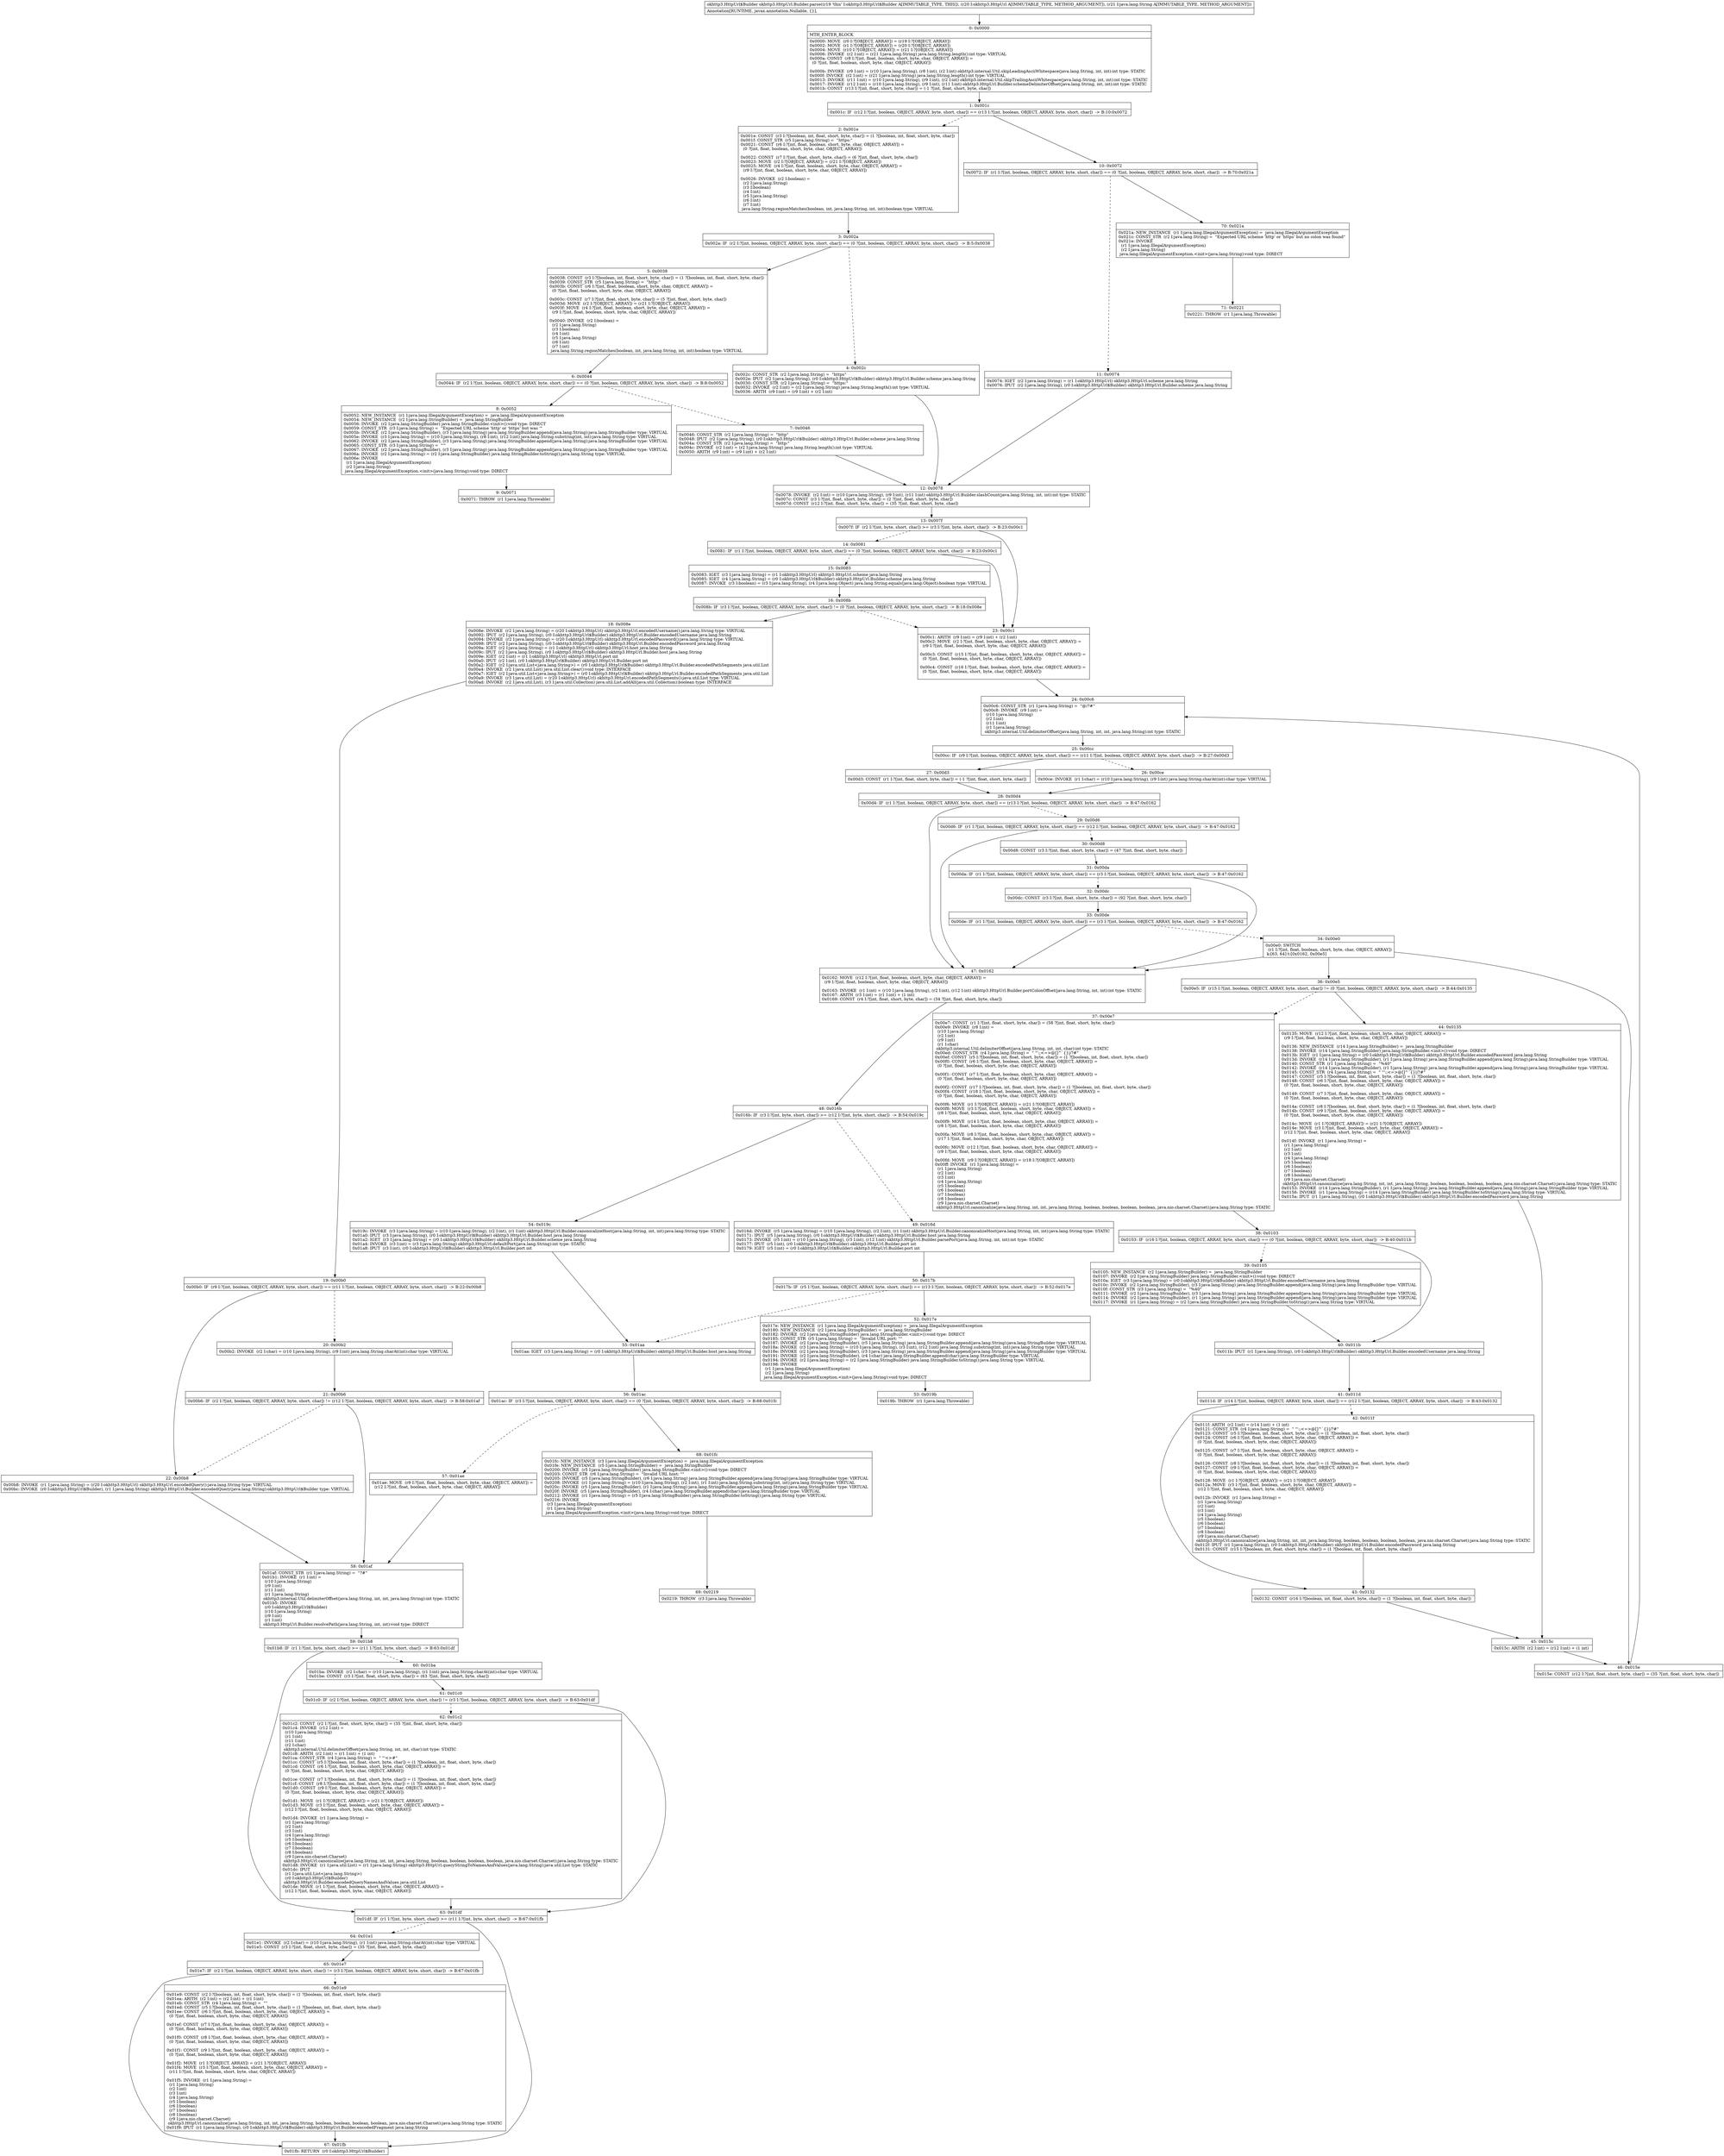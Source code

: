 digraph "CFG forokhttp3.HttpUrl.Builder.parse(Lokhttp3\/HttpUrl;Ljava\/lang\/String;)Lokhttp3\/HttpUrl$Builder;" {
Node_0 [shape=record,label="{0\:\ 0x0000|MTH_ENTER_BLOCK\l|0x0000: MOVE  (r0 I:?[OBJECT, ARRAY]) = (r19 I:?[OBJECT, ARRAY]) \l0x0002: MOVE  (r1 I:?[OBJECT, ARRAY]) = (r20 I:?[OBJECT, ARRAY]) \l0x0004: MOVE  (r10 I:?[OBJECT, ARRAY]) = (r21 I:?[OBJECT, ARRAY]) \l0x0006: INVOKE  (r2 I:int) = (r21 I:java.lang.String) java.lang.String.length():int type: VIRTUAL \l0x000a: CONST  (r8 I:?[int, float, boolean, short, byte, char, OBJECT, ARRAY]) = \l  (0 ?[int, float, boolean, short, byte, char, OBJECT, ARRAY])\l \l0x000b: INVOKE  (r9 I:int) = (r10 I:java.lang.String), (r8 I:int), (r2 I:int) okhttp3.internal.Util.skipLeadingAsciiWhitespace(java.lang.String, int, int):int type: STATIC \l0x000f: INVOKE  (r2 I:int) = (r21 I:java.lang.String) java.lang.String.length():int type: VIRTUAL \l0x0013: INVOKE  (r11 I:int) = (r10 I:java.lang.String), (r9 I:int), (r2 I:int) okhttp3.internal.Util.skipTrailingAsciiWhitespace(java.lang.String, int, int):int type: STATIC \l0x0017: INVOKE  (r12 I:int) = (r10 I:java.lang.String), (r9 I:int), (r11 I:int) okhttp3.HttpUrl.Builder.schemeDelimiterOffset(java.lang.String, int, int):int type: STATIC \l0x001b: CONST  (r13 I:?[int, float, short, byte, char]) = (\-1 ?[int, float, short, byte, char]) \l}"];
Node_1 [shape=record,label="{1\:\ 0x001c|0x001c: IF  (r12 I:?[int, boolean, OBJECT, ARRAY, byte, short, char]) == (r13 I:?[int, boolean, OBJECT, ARRAY, byte, short, char])  \-\> B:10:0x0072 \l}"];
Node_2 [shape=record,label="{2\:\ 0x001e|0x001e: CONST  (r3 I:?[boolean, int, float, short, byte, char]) = (1 ?[boolean, int, float, short, byte, char]) \l0x001f: CONST_STR  (r5 I:java.lang.String) =  \"https:\" \l0x0021: CONST  (r6 I:?[int, float, boolean, short, byte, char, OBJECT, ARRAY]) = \l  (0 ?[int, float, boolean, short, byte, char, OBJECT, ARRAY])\l \l0x0022: CONST  (r7 I:?[int, float, short, byte, char]) = (6 ?[int, float, short, byte, char]) \l0x0023: MOVE  (r2 I:?[OBJECT, ARRAY]) = (r21 I:?[OBJECT, ARRAY]) \l0x0025: MOVE  (r4 I:?[int, float, boolean, short, byte, char, OBJECT, ARRAY]) = \l  (r9 I:?[int, float, boolean, short, byte, char, OBJECT, ARRAY])\l \l0x0026: INVOKE  (r2 I:boolean) = \l  (r2 I:java.lang.String)\l  (r3 I:boolean)\l  (r4 I:int)\l  (r5 I:java.lang.String)\l  (r6 I:int)\l  (r7 I:int)\l java.lang.String.regionMatches(boolean, int, java.lang.String, int, int):boolean type: VIRTUAL \l}"];
Node_3 [shape=record,label="{3\:\ 0x002a|0x002a: IF  (r2 I:?[int, boolean, OBJECT, ARRAY, byte, short, char]) == (0 ?[int, boolean, OBJECT, ARRAY, byte, short, char])  \-\> B:5:0x0038 \l}"];
Node_4 [shape=record,label="{4\:\ 0x002c|0x002c: CONST_STR  (r2 I:java.lang.String) =  \"https\" \l0x002e: IPUT  (r2 I:java.lang.String), (r0 I:okhttp3.HttpUrl$Builder) okhttp3.HttpUrl.Builder.scheme java.lang.String \l0x0030: CONST_STR  (r2 I:java.lang.String) =  \"https:\" \l0x0032: INVOKE  (r2 I:int) = (r2 I:java.lang.String) java.lang.String.length():int type: VIRTUAL \l0x0036: ARITH  (r9 I:int) = (r9 I:int) + (r2 I:int) \l}"];
Node_5 [shape=record,label="{5\:\ 0x0038|0x0038: CONST  (r3 I:?[boolean, int, float, short, byte, char]) = (1 ?[boolean, int, float, short, byte, char]) \l0x0039: CONST_STR  (r5 I:java.lang.String) =  \"http:\" \l0x003b: CONST  (r6 I:?[int, float, boolean, short, byte, char, OBJECT, ARRAY]) = \l  (0 ?[int, float, boolean, short, byte, char, OBJECT, ARRAY])\l \l0x003c: CONST  (r7 I:?[int, float, short, byte, char]) = (5 ?[int, float, short, byte, char]) \l0x003d: MOVE  (r2 I:?[OBJECT, ARRAY]) = (r21 I:?[OBJECT, ARRAY]) \l0x003f: MOVE  (r4 I:?[int, float, boolean, short, byte, char, OBJECT, ARRAY]) = \l  (r9 I:?[int, float, boolean, short, byte, char, OBJECT, ARRAY])\l \l0x0040: INVOKE  (r2 I:boolean) = \l  (r2 I:java.lang.String)\l  (r3 I:boolean)\l  (r4 I:int)\l  (r5 I:java.lang.String)\l  (r6 I:int)\l  (r7 I:int)\l java.lang.String.regionMatches(boolean, int, java.lang.String, int, int):boolean type: VIRTUAL \l}"];
Node_6 [shape=record,label="{6\:\ 0x0044|0x0044: IF  (r2 I:?[int, boolean, OBJECT, ARRAY, byte, short, char]) == (0 ?[int, boolean, OBJECT, ARRAY, byte, short, char])  \-\> B:8:0x0052 \l}"];
Node_7 [shape=record,label="{7\:\ 0x0046|0x0046: CONST_STR  (r2 I:java.lang.String) =  \"http\" \l0x0048: IPUT  (r2 I:java.lang.String), (r0 I:okhttp3.HttpUrl$Builder) okhttp3.HttpUrl.Builder.scheme java.lang.String \l0x004a: CONST_STR  (r2 I:java.lang.String) =  \"http:\" \l0x004c: INVOKE  (r2 I:int) = (r2 I:java.lang.String) java.lang.String.length():int type: VIRTUAL \l0x0050: ARITH  (r9 I:int) = (r9 I:int) + (r2 I:int) \l}"];
Node_8 [shape=record,label="{8\:\ 0x0052|0x0052: NEW_INSTANCE  (r1 I:java.lang.IllegalArgumentException) =  java.lang.IllegalArgumentException \l0x0054: NEW_INSTANCE  (r2 I:java.lang.StringBuilder) =  java.lang.StringBuilder \l0x0056: INVOKE  (r2 I:java.lang.StringBuilder) java.lang.StringBuilder.\<init\>():void type: DIRECT \l0x0059: CONST_STR  (r3 I:java.lang.String) =  \"Expected URL scheme 'http' or 'https' but was '\" \l0x005b: INVOKE  (r2 I:java.lang.StringBuilder), (r3 I:java.lang.String) java.lang.StringBuilder.append(java.lang.String):java.lang.StringBuilder type: VIRTUAL \l0x005e: INVOKE  (r3 I:java.lang.String) = (r10 I:java.lang.String), (r8 I:int), (r12 I:int) java.lang.String.substring(int, int):java.lang.String type: VIRTUAL \l0x0062: INVOKE  (r2 I:java.lang.StringBuilder), (r3 I:java.lang.String) java.lang.StringBuilder.append(java.lang.String):java.lang.StringBuilder type: VIRTUAL \l0x0065: CONST_STR  (r3 I:java.lang.String) =  \"'\" \l0x0067: INVOKE  (r2 I:java.lang.StringBuilder), (r3 I:java.lang.String) java.lang.StringBuilder.append(java.lang.String):java.lang.StringBuilder type: VIRTUAL \l0x006a: INVOKE  (r2 I:java.lang.String) = (r2 I:java.lang.StringBuilder) java.lang.StringBuilder.toString():java.lang.String type: VIRTUAL \l0x006e: INVOKE  \l  (r1 I:java.lang.IllegalArgumentException)\l  (r2 I:java.lang.String)\l java.lang.IllegalArgumentException.\<init\>(java.lang.String):void type: DIRECT \l}"];
Node_9 [shape=record,label="{9\:\ 0x0071|0x0071: THROW  (r1 I:java.lang.Throwable) \l}"];
Node_10 [shape=record,label="{10\:\ 0x0072|0x0072: IF  (r1 I:?[int, boolean, OBJECT, ARRAY, byte, short, char]) == (0 ?[int, boolean, OBJECT, ARRAY, byte, short, char])  \-\> B:70:0x021a \l}"];
Node_11 [shape=record,label="{11\:\ 0x0074|0x0074: IGET  (r2 I:java.lang.String) = (r1 I:okhttp3.HttpUrl) okhttp3.HttpUrl.scheme java.lang.String \l0x0076: IPUT  (r2 I:java.lang.String), (r0 I:okhttp3.HttpUrl$Builder) okhttp3.HttpUrl.Builder.scheme java.lang.String \l}"];
Node_12 [shape=record,label="{12\:\ 0x0078|0x0078: INVOKE  (r2 I:int) = (r10 I:java.lang.String), (r9 I:int), (r11 I:int) okhttp3.HttpUrl.Builder.slashCount(java.lang.String, int, int):int type: STATIC \l0x007c: CONST  (r3 I:?[int, float, short, byte, char]) = (2 ?[int, float, short, byte, char]) \l0x007d: CONST  (r12 I:?[int, float, short, byte, char]) = (35 ?[int, float, short, byte, char]) \l}"];
Node_13 [shape=record,label="{13\:\ 0x007f|0x007f: IF  (r2 I:?[int, byte, short, char]) \>= (r3 I:?[int, byte, short, char])  \-\> B:23:0x00c1 \l}"];
Node_14 [shape=record,label="{14\:\ 0x0081|0x0081: IF  (r1 I:?[int, boolean, OBJECT, ARRAY, byte, short, char]) == (0 ?[int, boolean, OBJECT, ARRAY, byte, short, char])  \-\> B:23:0x00c1 \l}"];
Node_15 [shape=record,label="{15\:\ 0x0083|0x0083: IGET  (r3 I:java.lang.String) = (r1 I:okhttp3.HttpUrl) okhttp3.HttpUrl.scheme java.lang.String \l0x0085: IGET  (r4 I:java.lang.String) = (r0 I:okhttp3.HttpUrl$Builder) okhttp3.HttpUrl.Builder.scheme java.lang.String \l0x0087: INVOKE  (r3 I:boolean) = (r3 I:java.lang.String), (r4 I:java.lang.Object) java.lang.String.equals(java.lang.Object):boolean type: VIRTUAL \l}"];
Node_16 [shape=record,label="{16\:\ 0x008b|0x008b: IF  (r3 I:?[int, boolean, OBJECT, ARRAY, byte, short, char]) != (0 ?[int, boolean, OBJECT, ARRAY, byte, short, char])  \-\> B:18:0x008e \l}"];
Node_18 [shape=record,label="{18\:\ 0x008e|0x008e: INVOKE  (r2 I:java.lang.String) = (r20 I:okhttp3.HttpUrl) okhttp3.HttpUrl.encodedUsername():java.lang.String type: VIRTUAL \l0x0092: IPUT  (r2 I:java.lang.String), (r0 I:okhttp3.HttpUrl$Builder) okhttp3.HttpUrl.Builder.encodedUsername java.lang.String \l0x0094: INVOKE  (r2 I:java.lang.String) = (r20 I:okhttp3.HttpUrl) okhttp3.HttpUrl.encodedPassword():java.lang.String type: VIRTUAL \l0x0098: IPUT  (r2 I:java.lang.String), (r0 I:okhttp3.HttpUrl$Builder) okhttp3.HttpUrl.Builder.encodedPassword java.lang.String \l0x009a: IGET  (r2 I:java.lang.String) = (r1 I:okhttp3.HttpUrl) okhttp3.HttpUrl.host java.lang.String \l0x009c: IPUT  (r2 I:java.lang.String), (r0 I:okhttp3.HttpUrl$Builder) okhttp3.HttpUrl.Builder.host java.lang.String \l0x009e: IGET  (r2 I:int) = (r1 I:okhttp3.HttpUrl) okhttp3.HttpUrl.port int \l0x00a0: IPUT  (r2 I:int), (r0 I:okhttp3.HttpUrl$Builder) okhttp3.HttpUrl.Builder.port int \l0x00a2: IGET  (r2 I:java.util.List\<java.lang.String\>) = (r0 I:okhttp3.HttpUrl$Builder) okhttp3.HttpUrl.Builder.encodedPathSegments java.util.List \l0x00a4: INVOKE  (r2 I:java.util.List) java.util.List.clear():void type: INTERFACE \l0x00a7: IGET  (r2 I:java.util.List\<java.lang.String\>) = (r0 I:okhttp3.HttpUrl$Builder) okhttp3.HttpUrl.Builder.encodedPathSegments java.util.List \l0x00a9: INVOKE  (r3 I:java.util.List) = (r20 I:okhttp3.HttpUrl) okhttp3.HttpUrl.encodedPathSegments():java.util.List type: VIRTUAL \l0x00ad: INVOKE  (r2 I:java.util.List), (r3 I:java.util.Collection) java.util.List.addAll(java.util.Collection):boolean type: INTERFACE \l}"];
Node_19 [shape=record,label="{19\:\ 0x00b0|0x00b0: IF  (r9 I:?[int, boolean, OBJECT, ARRAY, byte, short, char]) == (r11 I:?[int, boolean, OBJECT, ARRAY, byte, short, char])  \-\> B:22:0x00b8 \l}"];
Node_20 [shape=record,label="{20\:\ 0x00b2|0x00b2: INVOKE  (r2 I:char) = (r10 I:java.lang.String), (r9 I:int) java.lang.String.charAt(int):char type: VIRTUAL \l}"];
Node_21 [shape=record,label="{21\:\ 0x00b6|0x00b6: IF  (r2 I:?[int, boolean, OBJECT, ARRAY, byte, short, char]) != (r12 I:?[int, boolean, OBJECT, ARRAY, byte, short, char])  \-\> B:58:0x01af \l}"];
Node_22 [shape=record,label="{22\:\ 0x00b8|0x00b8: INVOKE  (r1 I:java.lang.String) = (r20 I:okhttp3.HttpUrl) okhttp3.HttpUrl.encodedQuery():java.lang.String type: VIRTUAL \l0x00bc: INVOKE  (r0 I:okhttp3.HttpUrl$Builder), (r1 I:java.lang.String) okhttp3.HttpUrl.Builder.encodedQuery(java.lang.String):okhttp3.HttpUrl$Builder type: VIRTUAL \l}"];
Node_23 [shape=record,label="{23\:\ 0x00c1|0x00c1: ARITH  (r9 I:int) = (r9 I:int) + (r2 I:int) \l0x00c2: MOVE  (r2 I:?[int, float, boolean, short, byte, char, OBJECT, ARRAY]) = \l  (r9 I:?[int, float, boolean, short, byte, char, OBJECT, ARRAY])\l \l0x00c3: CONST  (r15 I:?[int, float, boolean, short, byte, char, OBJECT, ARRAY]) = \l  (0 ?[int, float, boolean, short, byte, char, OBJECT, ARRAY])\l \l0x00c4: CONST  (r16 I:?[int, float, boolean, short, byte, char, OBJECT, ARRAY]) = \l  (0 ?[int, float, boolean, short, byte, char, OBJECT, ARRAY])\l \l}"];
Node_24 [shape=record,label="{24\:\ 0x00c6|0x00c6: CONST_STR  (r1 I:java.lang.String) =  \"@\/?#\" \l0x00c8: INVOKE  (r9 I:int) = \l  (r10 I:java.lang.String)\l  (r2 I:int)\l  (r11 I:int)\l  (r1 I:java.lang.String)\l okhttp3.internal.Util.delimiterOffset(java.lang.String, int, int, java.lang.String):int type: STATIC \l}"];
Node_25 [shape=record,label="{25\:\ 0x00cc|0x00cc: IF  (r9 I:?[int, boolean, OBJECT, ARRAY, byte, short, char]) == (r11 I:?[int, boolean, OBJECT, ARRAY, byte, short, char])  \-\> B:27:0x00d3 \l}"];
Node_26 [shape=record,label="{26\:\ 0x00ce|0x00ce: INVOKE  (r1 I:char) = (r10 I:java.lang.String), (r9 I:int) java.lang.String.charAt(int):char type: VIRTUAL \l}"];
Node_27 [shape=record,label="{27\:\ 0x00d3|0x00d3: CONST  (r1 I:?[int, float, short, byte, char]) = (\-1 ?[int, float, short, byte, char]) \l}"];
Node_28 [shape=record,label="{28\:\ 0x00d4|0x00d4: IF  (r1 I:?[int, boolean, OBJECT, ARRAY, byte, short, char]) == (r13 I:?[int, boolean, OBJECT, ARRAY, byte, short, char])  \-\> B:47:0x0162 \l}"];
Node_29 [shape=record,label="{29\:\ 0x00d6|0x00d6: IF  (r1 I:?[int, boolean, OBJECT, ARRAY, byte, short, char]) == (r12 I:?[int, boolean, OBJECT, ARRAY, byte, short, char])  \-\> B:47:0x0162 \l}"];
Node_30 [shape=record,label="{30\:\ 0x00d8|0x00d8: CONST  (r3 I:?[int, float, short, byte, char]) = (47 ?[int, float, short, byte, char]) \l}"];
Node_31 [shape=record,label="{31\:\ 0x00da|0x00da: IF  (r1 I:?[int, boolean, OBJECT, ARRAY, byte, short, char]) == (r3 I:?[int, boolean, OBJECT, ARRAY, byte, short, char])  \-\> B:47:0x0162 \l}"];
Node_32 [shape=record,label="{32\:\ 0x00dc|0x00dc: CONST  (r3 I:?[int, float, short, byte, char]) = (92 ?[int, float, short, byte, char]) \l}"];
Node_33 [shape=record,label="{33\:\ 0x00de|0x00de: IF  (r1 I:?[int, boolean, OBJECT, ARRAY, byte, short, char]) == (r3 I:?[int, boolean, OBJECT, ARRAY, byte, short, char])  \-\> B:47:0x0162 \l}"];
Node_34 [shape=record,label="{34\:\ 0x00e0|0x00e0: SWITCH  \l  (r1 I:?[int, float, boolean, short, byte, char, OBJECT, ARRAY])\l k:[63, 64] t:[0x0162, 0x00e5] \l}"];
Node_36 [shape=record,label="{36\:\ 0x00e5|0x00e5: IF  (r15 I:?[int, boolean, OBJECT, ARRAY, byte, short, char]) != (0 ?[int, boolean, OBJECT, ARRAY, byte, short, char])  \-\> B:44:0x0135 \l}"];
Node_37 [shape=record,label="{37\:\ 0x00e7|0x00e7: CONST  (r1 I:?[int, float, short, byte, char]) = (58 ?[int, float, short, byte, char]) \l0x00e9: INVOKE  (r8 I:int) = \l  (r10 I:java.lang.String)\l  (r2 I:int)\l  (r9 I:int)\l  (r1 I:char)\l okhttp3.internal.Util.delimiterOffset(java.lang.String, int, int, char):int type: STATIC \l0x00ed: CONST_STR  (r4 I:java.lang.String) =  \" \"':;\<=\>@[]^`\{\}\|\/?#\" \l0x00ef: CONST  (r5 I:?[boolean, int, float, short, byte, char]) = (1 ?[boolean, int, float, short, byte, char]) \l0x00f0: CONST  (r6 I:?[int, float, boolean, short, byte, char, OBJECT, ARRAY]) = \l  (0 ?[int, float, boolean, short, byte, char, OBJECT, ARRAY])\l \l0x00f1: CONST  (r7 I:?[int, float, boolean, short, byte, char, OBJECT, ARRAY]) = \l  (0 ?[int, float, boolean, short, byte, char, OBJECT, ARRAY])\l \l0x00f2: CONST  (r17 I:?[boolean, int, float, short, byte, char]) = (1 ?[boolean, int, float, short, byte, char]) \l0x00f4: CONST  (r18 I:?[int, float, boolean, short, byte, char, OBJECT, ARRAY]) = \l  (0 ?[int, float, boolean, short, byte, char, OBJECT, ARRAY])\l \l0x00f6: MOVE  (r1 I:?[OBJECT, ARRAY]) = (r21 I:?[OBJECT, ARRAY]) \l0x00f8: MOVE  (r3 I:?[int, float, boolean, short, byte, char, OBJECT, ARRAY]) = \l  (r8 I:?[int, float, boolean, short, byte, char, OBJECT, ARRAY])\l \l0x00f9: MOVE  (r14 I:?[int, float, boolean, short, byte, char, OBJECT, ARRAY]) = \l  (r8 I:?[int, float, boolean, short, byte, char, OBJECT, ARRAY])\l \l0x00fa: MOVE  (r8 I:?[int, float, boolean, short, byte, char, OBJECT, ARRAY]) = \l  (r17 I:?[int, float, boolean, short, byte, char, OBJECT, ARRAY])\l \l0x00fc: MOVE  (r12 I:?[int, float, boolean, short, byte, char, OBJECT, ARRAY]) = \l  (r9 I:?[int, float, boolean, short, byte, char, OBJECT, ARRAY])\l \l0x00fd: MOVE  (r9 I:?[OBJECT, ARRAY]) = (r18 I:?[OBJECT, ARRAY]) \l0x00ff: INVOKE  (r1 I:java.lang.String) = \l  (r1 I:java.lang.String)\l  (r2 I:int)\l  (r3 I:int)\l  (r4 I:java.lang.String)\l  (r5 I:boolean)\l  (r6 I:boolean)\l  (r7 I:boolean)\l  (r8 I:boolean)\l  (r9 I:java.nio.charset.Charset)\l okhttp3.HttpUrl.canonicalize(java.lang.String, int, int, java.lang.String, boolean, boolean, boolean, boolean, java.nio.charset.Charset):java.lang.String type: STATIC \l}"];
Node_38 [shape=record,label="{38\:\ 0x0103|0x0103: IF  (r16 I:?[int, boolean, OBJECT, ARRAY, byte, short, char]) == (0 ?[int, boolean, OBJECT, ARRAY, byte, short, char])  \-\> B:40:0x011b \l}"];
Node_39 [shape=record,label="{39\:\ 0x0105|0x0105: NEW_INSTANCE  (r2 I:java.lang.StringBuilder) =  java.lang.StringBuilder \l0x0107: INVOKE  (r2 I:java.lang.StringBuilder) java.lang.StringBuilder.\<init\>():void type: DIRECT \l0x010a: IGET  (r3 I:java.lang.String) = (r0 I:okhttp3.HttpUrl$Builder) okhttp3.HttpUrl.Builder.encodedUsername java.lang.String \l0x010c: INVOKE  (r2 I:java.lang.StringBuilder), (r3 I:java.lang.String) java.lang.StringBuilder.append(java.lang.String):java.lang.StringBuilder type: VIRTUAL \l0x010f: CONST_STR  (r3 I:java.lang.String) =  \"%40\" \l0x0111: INVOKE  (r2 I:java.lang.StringBuilder), (r3 I:java.lang.String) java.lang.StringBuilder.append(java.lang.String):java.lang.StringBuilder type: VIRTUAL \l0x0114: INVOKE  (r2 I:java.lang.StringBuilder), (r1 I:java.lang.String) java.lang.StringBuilder.append(java.lang.String):java.lang.StringBuilder type: VIRTUAL \l0x0117: INVOKE  (r1 I:java.lang.String) = (r2 I:java.lang.StringBuilder) java.lang.StringBuilder.toString():java.lang.String type: VIRTUAL \l}"];
Node_40 [shape=record,label="{40\:\ 0x011b|0x011b: IPUT  (r1 I:java.lang.String), (r0 I:okhttp3.HttpUrl$Builder) okhttp3.HttpUrl.Builder.encodedUsername java.lang.String \l}"];
Node_41 [shape=record,label="{41\:\ 0x011d|0x011d: IF  (r14 I:?[int, boolean, OBJECT, ARRAY, byte, short, char]) == (r12 I:?[int, boolean, OBJECT, ARRAY, byte, short, char])  \-\> B:43:0x0132 \l}"];
Node_42 [shape=record,label="{42\:\ 0x011f|0x011f: ARITH  (r2 I:int) = (r14 I:int) + (1 int) \l0x0121: CONST_STR  (r4 I:java.lang.String) =  \" \"':;\<=\>@[]^`\{\}\|\/?#\" \l0x0123: CONST  (r5 I:?[boolean, int, float, short, byte, char]) = (1 ?[boolean, int, float, short, byte, char]) \l0x0124: CONST  (r6 I:?[int, float, boolean, short, byte, char, OBJECT, ARRAY]) = \l  (0 ?[int, float, boolean, short, byte, char, OBJECT, ARRAY])\l \l0x0125: CONST  (r7 I:?[int, float, boolean, short, byte, char, OBJECT, ARRAY]) = \l  (0 ?[int, float, boolean, short, byte, char, OBJECT, ARRAY])\l \l0x0126: CONST  (r8 I:?[boolean, int, float, short, byte, char]) = (1 ?[boolean, int, float, short, byte, char]) \l0x0127: CONST  (r9 I:?[int, float, boolean, short, byte, char, OBJECT, ARRAY]) = \l  (0 ?[int, float, boolean, short, byte, char, OBJECT, ARRAY])\l \l0x0128: MOVE  (r1 I:?[OBJECT, ARRAY]) = (r21 I:?[OBJECT, ARRAY]) \l0x012a: MOVE  (r3 I:?[int, float, boolean, short, byte, char, OBJECT, ARRAY]) = \l  (r12 I:?[int, float, boolean, short, byte, char, OBJECT, ARRAY])\l \l0x012b: INVOKE  (r1 I:java.lang.String) = \l  (r1 I:java.lang.String)\l  (r2 I:int)\l  (r3 I:int)\l  (r4 I:java.lang.String)\l  (r5 I:boolean)\l  (r6 I:boolean)\l  (r7 I:boolean)\l  (r8 I:boolean)\l  (r9 I:java.nio.charset.Charset)\l okhttp3.HttpUrl.canonicalize(java.lang.String, int, int, java.lang.String, boolean, boolean, boolean, boolean, java.nio.charset.Charset):java.lang.String type: STATIC \l0x012f: IPUT  (r1 I:java.lang.String), (r0 I:okhttp3.HttpUrl$Builder) okhttp3.HttpUrl.Builder.encodedPassword java.lang.String \l0x0131: CONST  (r15 I:?[boolean, int, float, short, byte, char]) = (1 ?[boolean, int, float, short, byte, char]) \l}"];
Node_43 [shape=record,label="{43\:\ 0x0132|0x0132: CONST  (r16 I:?[boolean, int, float, short, byte, char]) = (1 ?[boolean, int, float, short, byte, char]) \l}"];
Node_44 [shape=record,label="{44\:\ 0x0135|0x0135: MOVE  (r12 I:?[int, float, boolean, short, byte, char, OBJECT, ARRAY]) = \l  (r9 I:?[int, float, boolean, short, byte, char, OBJECT, ARRAY])\l \l0x0136: NEW_INSTANCE  (r14 I:java.lang.StringBuilder) =  java.lang.StringBuilder \l0x0138: INVOKE  (r14 I:java.lang.StringBuilder) java.lang.StringBuilder.\<init\>():void type: DIRECT \l0x013b: IGET  (r1 I:java.lang.String) = (r0 I:okhttp3.HttpUrl$Builder) okhttp3.HttpUrl.Builder.encodedPassword java.lang.String \l0x013d: INVOKE  (r14 I:java.lang.StringBuilder), (r1 I:java.lang.String) java.lang.StringBuilder.append(java.lang.String):java.lang.StringBuilder type: VIRTUAL \l0x0140: CONST_STR  (r1 I:java.lang.String) =  \"%40\" \l0x0142: INVOKE  (r14 I:java.lang.StringBuilder), (r1 I:java.lang.String) java.lang.StringBuilder.append(java.lang.String):java.lang.StringBuilder type: VIRTUAL \l0x0145: CONST_STR  (r4 I:java.lang.String) =  \" \"':;\<=\>@[]^`\{\}\|\/?#\" \l0x0147: CONST  (r5 I:?[boolean, int, float, short, byte, char]) = (1 ?[boolean, int, float, short, byte, char]) \l0x0148: CONST  (r6 I:?[int, float, boolean, short, byte, char, OBJECT, ARRAY]) = \l  (0 ?[int, float, boolean, short, byte, char, OBJECT, ARRAY])\l \l0x0149: CONST  (r7 I:?[int, float, boolean, short, byte, char, OBJECT, ARRAY]) = \l  (0 ?[int, float, boolean, short, byte, char, OBJECT, ARRAY])\l \l0x014a: CONST  (r8 I:?[boolean, int, float, short, byte, char]) = (1 ?[boolean, int, float, short, byte, char]) \l0x014b: CONST  (r9 I:?[int, float, boolean, short, byte, char, OBJECT, ARRAY]) = \l  (0 ?[int, float, boolean, short, byte, char, OBJECT, ARRAY])\l \l0x014c: MOVE  (r1 I:?[OBJECT, ARRAY]) = (r21 I:?[OBJECT, ARRAY]) \l0x014e: MOVE  (r3 I:?[int, float, boolean, short, byte, char, OBJECT, ARRAY]) = \l  (r12 I:?[int, float, boolean, short, byte, char, OBJECT, ARRAY])\l \l0x014f: INVOKE  (r1 I:java.lang.String) = \l  (r1 I:java.lang.String)\l  (r2 I:int)\l  (r3 I:int)\l  (r4 I:java.lang.String)\l  (r5 I:boolean)\l  (r6 I:boolean)\l  (r7 I:boolean)\l  (r8 I:boolean)\l  (r9 I:java.nio.charset.Charset)\l okhttp3.HttpUrl.canonicalize(java.lang.String, int, int, java.lang.String, boolean, boolean, boolean, boolean, java.nio.charset.Charset):java.lang.String type: STATIC \l0x0153: INVOKE  (r14 I:java.lang.StringBuilder), (r1 I:java.lang.String) java.lang.StringBuilder.append(java.lang.String):java.lang.StringBuilder type: VIRTUAL \l0x0156: INVOKE  (r1 I:java.lang.String) = (r14 I:java.lang.StringBuilder) java.lang.StringBuilder.toString():java.lang.String type: VIRTUAL \l0x015a: IPUT  (r1 I:java.lang.String), (r0 I:okhttp3.HttpUrl$Builder) okhttp3.HttpUrl.Builder.encodedPassword java.lang.String \l}"];
Node_45 [shape=record,label="{45\:\ 0x015c|0x015c: ARITH  (r2 I:int) = (r12 I:int) + (1 int) \l}"];
Node_46 [shape=record,label="{46\:\ 0x015e|0x015e: CONST  (r12 I:?[int, float, short, byte, char]) = (35 ?[int, float, short, byte, char]) \l}"];
Node_47 [shape=record,label="{47\:\ 0x0162|0x0162: MOVE  (r12 I:?[int, float, boolean, short, byte, char, OBJECT, ARRAY]) = \l  (r9 I:?[int, float, boolean, short, byte, char, OBJECT, ARRAY])\l \l0x0163: INVOKE  (r1 I:int) = (r10 I:java.lang.String), (r2 I:int), (r12 I:int) okhttp3.HttpUrl.Builder.portColonOffset(java.lang.String, int, int):int type: STATIC \l0x0167: ARITH  (r3 I:int) = (r1 I:int) + (1 int) \l0x0169: CONST  (r4 I:?[int, float, short, byte, char]) = (34 ?[int, float, short, byte, char]) \l}"];
Node_48 [shape=record,label="{48\:\ 0x016b|0x016b: IF  (r3 I:?[int, byte, short, char]) \>= (r12 I:?[int, byte, short, char])  \-\> B:54:0x019c \l}"];
Node_49 [shape=record,label="{49\:\ 0x016d|0x016d: INVOKE  (r5 I:java.lang.String) = (r10 I:java.lang.String), (r2 I:int), (r1 I:int) okhttp3.HttpUrl.Builder.canonicalizeHost(java.lang.String, int, int):java.lang.String type: STATIC \l0x0171: IPUT  (r5 I:java.lang.String), (r0 I:okhttp3.HttpUrl$Builder) okhttp3.HttpUrl.Builder.host java.lang.String \l0x0173: INVOKE  (r5 I:int) = (r10 I:java.lang.String), (r3 I:int), (r12 I:int) okhttp3.HttpUrl.Builder.parsePort(java.lang.String, int, int):int type: STATIC \l0x0177: IPUT  (r5 I:int), (r0 I:okhttp3.HttpUrl$Builder) okhttp3.HttpUrl.Builder.port int \l0x0179: IGET  (r5 I:int) = (r0 I:okhttp3.HttpUrl$Builder) okhttp3.HttpUrl.Builder.port int \l}"];
Node_50 [shape=record,label="{50\:\ 0x017b|0x017b: IF  (r5 I:?[int, boolean, OBJECT, ARRAY, byte, short, char]) == (r13 I:?[int, boolean, OBJECT, ARRAY, byte, short, char])  \-\> B:52:0x017e \l}"];
Node_52 [shape=record,label="{52\:\ 0x017e|0x017e: NEW_INSTANCE  (r1 I:java.lang.IllegalArgumentException) =  java.lang.IllegalArgumentException \l0x0180: NEW_INSTANCE  (r2 I:java.lang.StringBuilder) =  java.lang.StringBuilder \l0x0182: INVOKE  (r2 I:java.lang.StringBuilder) java.lang.StringBuilder.\<init\>():void type: DIRECT \l0x0185: CONST_STR  (r5 I:java.lang.String) =  \"Invalid URL port: \"\" \l0x0187: INVOKE  (r2 I:java.lang.StringBuilder), (r5 I:java.lang.String) java.lang.StringBuilder.append(java.lang.String):java.lang.StringBuilder type: VIRTUAL \l0x018a: INVOKE  (r3 I:java.lang.String) = (r10 I:java.lang.String), (r3 I:int), (r12 I:int) java.lang.String.substring(int, int):java.lang.String type: VIRTUAL \l0x018e: INVOKE  (r2 I:java.lang.StringBuilder), (r3 I:java.lang.String) java.lang.StringBuilder.append(java.lang.String):java.lang.StringBuilder type: VIRTUAL \l0x0191: INVOKE  (r2 I:java.lang.StringBuilder), (r4 I:char) java.lang.StringBuilder.append(char):java.lang.StringBuilder type: VIRTUAL \l0x0194: INVOKE  (r2 I:java.lang.String) = (r2 I:java.lang.StringBuilder) java.lang.StringBuilder.toString():java.lang.String type: VIRTUAL \l0x0198: INVOKE  \l  (r1 I:java.lang.IllegalArgumentException)\l  (r2 I:java.lang.String)\l java.lang.IllegalArgumentException.\<init\>(java.lang.String):void type: DIRECT \l}"];
Node_53 [shape=record,label="{53\:\ 0x019b|0x019b: THROW  (r1 I:java.lang.Throwable) \l}"];
Node_54 [shape=record,label="{54\:\ 0x019c|0x019c: INVOKE  (r3 I:java.lang.String) = (r10 I:java.lang.String), (r2 I:int), (r1 I:int) okhttp3.HttpUrl.Builder.canonicalizeHost(java.lang.String, int, int):java.lang.String type: STATIC \l0x01a0: IPUT  (r3 I:java.lang.String), (r0 I:okhttp3.HttpUrl$Builder) okhttp3.HttpUrl.Builder.host java.lang.String \l0x01a2: IGET  (r3 I:java.lang.String) = (r0 I:okhttp3.HttpUrl$Builder) okhttp3.HttpUrl.Builder.scheme java.lang.String \l0x01a4: INVOKE  (r3 I:int) = (r3 I:java.lang.String) okhttp3.HttpUrl.defaultPort(java.lang.String):int type: STATIC \l0x01a8: IPUT  (r3 I:int), (r0 I:okhttp3.HttpUrl$Builder) okhttp3.HttpUrl.Builder.port int \l}"];
Node_55 [shape=record,label="{55\:\ 0x01aa|0x01aa: IGET  (r3 I:java.lang.String) = (r0 I:okhttp3.HttpUrl$Builder) okhttp3.HttpUrl.Builder.host java.lang.String \l}"];
Node_56 [shape=record,label="{56\:\ 0x01ac|0x01ac: IF  (r3 I:?[int, boolean, OBJECT, ARRAY, byte, short, char]) == (0 ?[int, boolean, OBJECT, ARRAY, byte, short, char])  \-\> B:68:0x01fc \l}"];
Node_57 [shape=record,label="{57\:\ 0x01ae|0x01ae: MOVE  (r9 I:?[int, float, boolean, short, byte, char, OBJECT, ARRAY]) = \l  (r12 I:?[int, float, boolean, short, byte, char, OBJECT, ARRAY])\l \l}"];
Node_58 [shape=record,label="{58\:\ 0x01af|0x01af: CONST_STR  (r1 I:java.lang.String) =  \"?#\" \l0x01b1: INVOKE  (r1 I:int) = \l  (r10 I:java.lang.String)\l  (r9 I:int)\l  (r11 I:int)\l  (r1 I:java.lang.String)\l okhttp3.internal.Util.delimiterOffset(java.lang.String, int, int, java.lang.String):int type: STATIC \l0x01b5: INVOKE  \l  (r0 I:okhttp3.HttpUrl$Builder)\l  (r10 I:java.lang.String)\l  (r9 I:int)\l  (r1 I:int)\l okhttp3.HttpUrl.Builder.resolvePath(java.lang.String, int, int):void type: DIRECT \l}"];
Node_59 [shape=record,label="{59\:\ 0x01b8|0x01b8: IF  (r1 I:?[int, byte, short, char]) \>= (r11 I:?[int, byte, short, char])  \-\> B:63:0x01df \l}"];
Node_60 [shape=record,label="{60\:\ 0x01ba|0x01ba: INVOKE  (r2 I:char) = (r10 I:java.lang.String), (r1 I:int) java.lang.String.charAt(int):char type: VIRTUAL \l0x01be: CONST  (r3 I:?[int, float, short, byte, char]) = (63 ?[int, float, short, byte, char]) \l}"];
Node_61 [shape=record,label="{61\:\ 0x01c0|0x01c0: IF  (r2 I:?[int, boolean, OBJECT, ARRAY, byte, short, char]) != (r3 I:?[int, boolean, OBJECT, ARRAY, byte, short, char])  \-\> B:63:0x01df \l}"];
Node_62 [shape=record,label="{62\:\ 0x01c2|0x01c2: CONST  (r2 I:?[int, float, short, byte, char]) = (35 ?[int, float, short, byte, char]) \l0x01c4: INVOKE  (r12 I:int) = \l  (r10 I:java.lang.String)\l  (r1 I:int)\l  (r11 I:int)\l  (r2 I:char)\l okhttp3.internal.Util.delimiterOffset(java.lang.String, int, int, char):int type: STATIC \l0x01c8: ARITH  (r2 I:int) = (r1 I:int) + (1 int) \l0x01ca: CONST_STR  (r4 I:java.lang.String) =  \" \"'\<\>#\" \l0x01cc: CONST  (r5 I:?[boolean, int, float, short, byte, char]) = (1 ?[boolean, int, float, short, byte, char]) \l0x01cd: CONST  (r6 I:?[int, float, boolean, short, byte, char, OBJECT, ARRAY]) = \l  (0 ?[int, float, boolean, short, byte, char, OBJECT, ARRAY])\l \l0x01ce: CONST  (r7 I:?[boolean, int, float, short, byte, char]) = (1 ?[boolean, int, float, short, byte, char]) \l0x01cf: CONST  (r8 I:?[boolean, int, float, short, byte, char]) = (1 ?[boolean, int, float, short, byte, char]) \l0x01d0: CONST  (r9 I:?[int, float, boolean, short, byte, char, OBJECT, ARRAY]) = \l  (0 ?[int, float, boolean, short, byte, char, OBJECT, ARRAY])\l \l0x01d1: MOVE  (r1 I:?[OBJECT, ARRAY]) = (r21 I:?[OBJECT, ARRAY]) \l0x01d3: MOVE  (r3 I:?[int, float, boolean, short, byte, char, OBJECT, ARRAY]) = \l  (r12 I:?[int, float, boolean, short, byte, char, OBJECT, ARRAY])\l \l0x01d4: INVOKE  (r1 I:java.lang.String) = \l  (r1 I:java.lang.String)\l  (r2 I:int)\l  (r3 I:int)\l  (r4 I:java.lang.String)\l  (r5 I:boolean)\l  (r6 I:boolean)\l  (r7 I:boolean)\l  (r8 I:boolean)\l  (r9 I:java.nio.charset.Charset)\l okhttp3.HttpUrl.canonicalize(java.lang.String, int, int, java.lang.String, boolean, boolean, boolean, boolean, java.nio.charset.Charset):java.lang.String type: STATIC \l0x01d8: INVOKE  (r1 I:java.util.List) = (r1 I:java.lang.String) okhttp3.HttpUrl.queryStringToNamesAndValues(java.lang.String):java.util.List type: STATIC \l0x01dc: IPUT  \l  (r1 I:java.util.List\<java.lang.String\>)\l  (r0 I:okhttp3.HttpUrl$Builder)\l okhttp3.HttpUrl.Builder.encodedQueryNamesAndValues java.util.List \l0x01de: MOVE  (r1 I:?[int, float, boolean, short, byte, char, OBJECT, ARRAY]) = \l  (r12 I:?[int, float, boolean, short, byte, char, OBJECT, ARRAY])\l \l}"];
Node_63 [shape=record,label="{63\:\ 0x01df|0x01df: IF  (r1 I:?[int, byte, short, char]) \>= (r11 I:?[int, byte, short, char])  \-\> B:67:0x01fb \l}"];
Node_64 [shape=record,label="{64\:\ 0x01e1|0x01e1: INVOKE  (r2 I:char) = (r10 I:java.lang.String), (r1 I:int) java.lang.String.charAt(int):char type: VIRTUAL \l0x01e5: CONST  (r3 I:?[int, float, short, byte, char]) = (35 ?[int, float, short, byte, char]) \l}"];
Node_65 [shape=record,label="{65\:\ 0x01e7|0x01e7: IF  (r2 I:?[int, boolean, OBJECT, ARRAY, byte, short, char]) != (r3 I:?[int, boolean, OBJECT, ARRAY, byte, short, char])  \-\> B:67:0x01fb \l}"];
Node_66 [shape=record,label="{66\:\ 0x01e9|0x01e9: CONST  (r2 I:?[boolean, int, float, short, byte, char]) = (1 ?[boolean, int, float, short, byte, char]) \l0x01ea: ARITH  (r2 I:int) = (r2 I:int) + (r1 I:int) \l0x01eb: CONST_STR  (r4 I:java.lang.String) =  \"\" \l0x01ed: CONST  (r5 I:?[boolean, int, float, short, byte, char]) = (1 ?[boolean, int, float, short, byte, char]) \l0x01ee: CONST  (r6 I:?[int, float, boolean, short, byte, char, OBJECT, ARRAY]) = \l  (0 ?[int, float, boolean, short, byte, char, OBJECT, ARRAY])\l \l0x01ef: CONST  (r7 I:?[int, float, boolean, short, byte, char, OBJECT, ARRAY]) = \l  (0 ?[int, float, boolean, short, byte, char, OBJECT, ARRAY])\l \l0x01f0: CONST  (r8 I:?[int, float, boolean, short, byte, char, OBJECT, ARRAY]) = \l  (0 ?[int, float, boolean, short, byte, char, OBJECT, ARRAY])\l \l0x01f1: CONST  (r9 I:?[int, float, boolean, short, byte, char, OBJECT, ARRAY]) = \l  (0 ?[int, float, boolean, short, byte, char, OBJECT, ARRAY])\l \l0x01f2: MOVE  (r1 I:?[OBJECT, ARRAY]) = (r21 I:?[OBJECT, ARRAY]) \l0x01f4: MOVE  (r3 I:?[int, float, boolean, short, byte, char, OBJECT, ARRAY]) = \l  (r11 I:?[int, float, boolean, short, byte, char, OBJECT, ARRAY])\l \l0x01f5: INVOKE  (r1 I:java.lang.String) = \l  (r1 I:java.lang.String)\l  (r2 I:int)\l  (r3 I:int)\l  (r4 I:java.lang.String)\l  (r5 I:boolean)\l  (r6 I:boolean)\l  (r7 I:boolean)\l  (r8 I:boolean)\l  (r9 I:java.nio.charset.Charset)\l okhttp3.HttpUrl.canonicalize(java.lang.String, int, int, java.lang.String, boolean, boolean, boolean, boolean, java.nio.charset.Charset):java.lang.String type: STATIC \l0x01f9: IPUT  (r1 I:java.lang.String), (r0 I:okhttp3.HttpUrl$Builder) okhttp3.HttpUrl.Builder.encodedFragment java.lang.String \l}"];
Node_67 [shape=record,label="{67\:\ 0x01fb|0x01fb: RETURN  (r0 I:okhttp3.HttpUrl$Builder) \l}"];
Node_68 [shape=record,label="{68\:\ 0x01fc|0x01fc: NEW_INSTANCE  (r3 I:java.lang.IllegalArgumentException) =  java.lang.IllegalArgumentException \l0x01fe: NEW_INSTANCE  (r5 I:java.lang.StringBuilder) =  java.lang.StringBuilder \l0x0200: INVOKE  (r5 I:java.lang.StringBuilder) java.lang.StringBuilder.\<init\>():void type: DIRECT \l0x0203: CONST_STR  (r6 I:java.lang.String) =  \"Invalid URL host: \"\" \l0x0205: INVOKE  (r5 I:java.lang.StringBuilder), (r6 I:java.lang.String) java.lang.StringBuilder.append(java.lang.String):java.lang.StringBuilder type: VIRTUAL \l0x0208: INVOKE  (r1 I:java.lang.String) = (r10 I:java.lang.String), (r2 I:int), (r1 I:int) java.lang.String.substring(int, int):java.lang.String type: VIRTUAL \l0x020c: INVOKE  (r5 I:java.lang.StringBuilder), (r1 I:java.lang.String) java.lang.StringBuilder.append(java.lang.String):java.lang.StringBuilder type: VIRTUAL \l0x020f: INVOKE  (r5 I:java.lang.StringBuilder), (r4 I:char) java.lang.StringBuilder.append(char):java.lang.StringBuilder type: VIRTUAL \l0x0212: INVOKE  (r1 I:java.lang.String) = (r5 I:java.lang.StringBuilder) java.lang.StringBuilder.toString():java.lang.String type: VIRTUAL \l0x0216: INVOKE  \l  (r3 I:java.lang.IllegalArgumentException)\l  (r1 I:java.lang.String)\l java.lang.IllegalArgumentException.\<init\>(java.lang.String):void type: DIRECT \l}"];
Node_69 [shape=record,label="{69\:\ 0x0219|0x0219: THROW  (r3 I:java.lang.Throwable) \l}"];
Node_70 [shape=record,label="{70\:\ 0x021a|0x021a: NEW_INSTANCE  (r1 I:java.lang.IllegalArgumentException) =  java.lang.IllegalArgumentException \l0x021c: CONST_STR  (r2 I:java.lang.String) =  \"Expected URL scheme 'http' or 'https' but no colon was found\" \l0x021e: INVOKE  \l  (r1 I:java.lang.IllegalArgumentException)\l  (r2 I:java.lang.String)\l java.lang.IllegalArgumentException.\<init\>(java.lang.String):void type: DIRECT \l}"];
Node_71 [shape=record,label="{71\:\ 0x0221|0x0221: THROW  (r1 I:java.lang.Throwable) \l}"];
MethodNode[shape=record,label="{okhttp3.HttpUrl$Builder okhttp3.HttpUrl.Builder.parse((r19 'this' I:okhttp3.HttpUrl$Builder A[IMMUTABLE_TYPE, THIS]), (r20 I:okhttp3.HttpUrl A[IMMUTABLE_TYPE, METHOD_ARGUMENT]), (r21 I:java.lang.String A[IMMUTABLE_TYPE, METHOD_ARGUMENT]))  | Annotation[RUNTIME, javax.annotation.Nullable, \{\}], \l}"];
MethodNode -> Node_0;
Node_0 -> Node_1;
Node_1 -> Node_2[style=dashed];
Node_1 -> Node_10;
Node_2 -> Node_3;
Node_3 -> Node_4[style=dashed];
Node_3 -> Node_5;
Node_4 -> Node_12;
Node_5 -> Node_6;
Node_6 -> Node_7[style=dashed];
Node_6 -> Node_8;
Node_7 -> Node_12;
Node_8 -> Node_9;
Node_10 -> Node_11[style=dashed];
Node_10 -> Node_70;
Node_11 -> Node_12;
Node_12 -> Node_13;
Node_13 -> Node_14[style=dashed];
Node_13 -> Node_23;
Node_14 -> Node_15[style=dashed];
Node_14 -> Node_23;
Node_15 -> Node_16;
Node_16 -> Node_18;
Node_16 -> Node_23[style=dashed];
Node_18 -> Node_19;
Node_19 -> Node_20[style=dashed];
Node_19 -> Node_22;
Node_20 -> Node_21;
Node_21 -> Node_22[style=dashed];
Node_21 -> Node_58;
Node_22 -> Node_58;
Node_23 -> Node_24;
Node_24 -> Node_25;
Node_25 -> Node_26[style=dashed];
Node_25 -> Node_27;
Node_26 -> Node_28;
Node_27 -> Node_28;
Node_28 -> Node_29[style=dashed];
Node_28 -> Node_47;
Node_29 -> Node_30[style=dashed];
Node_29 -> Node_47;
Node_30 -> Node_31;
Node_31 -> Node_32[style=dashed];
Node_31 -> Node_47;
Node_32 -> Node_33;
Node_33 -> Node_34[style=dashed];
Node_33 -> Node_47;
Node_34 -> Node_36;
Node_34 -> Node_47;
Node_34 -> Node_46;
Node_36 -> Node_37[style=dashed];
Node_36 -> Node_44;
Node_37 -> Node_38;
Node_38 -> Node_39[style=dashed];
Node_38 -> Node_40;
Node_39 -> Node_40;
Node_40 -> Node_41;
Node_41 -> Node_42[style=dashed];
Node_41 -> Node_43;
Node_42 -> Node_43;
Node_43 -> Node_45;
Node_44 -> Node_45;
Node_45 -> Node_46;
Node_46 -> Node_24;
Node_47 -> Node_48;
Node_48 -> Node_49[style=dashed];
Node_48 -> Node_54;
Node_49 -> Node_50;
Node_50 -> Node_52;
Node_50 -> Node_55[style=dashed];
Node_52 -> Node_53;
Node_54 -> Node_55;
Node_55 -> Node_56;
Node_56 -> Node_57[style=dashed];
Node_56 -> Node_68;
Node_57 -> Node_58;
Node_58 -> Node_59;
Node_59 -> Node_60[style=dashed];
Node_59 -> Node_63;
Node_60 -> Node_61;
Node_61 -> Node_62[style=dashed];
Node_61 -> Node_63;
Node_62 -> Node_63;
Node_63 -> Node_64[style=dashed];
Node_63 -> Node_67;
Node_64 -> Node_65;
Node_65 -> Node_66[style=dashed];
Node_65 -> Node_67;
Node_66 -> Node_67;
Node_68 -> Node_69;
Node_70 -> Node_71;
}

